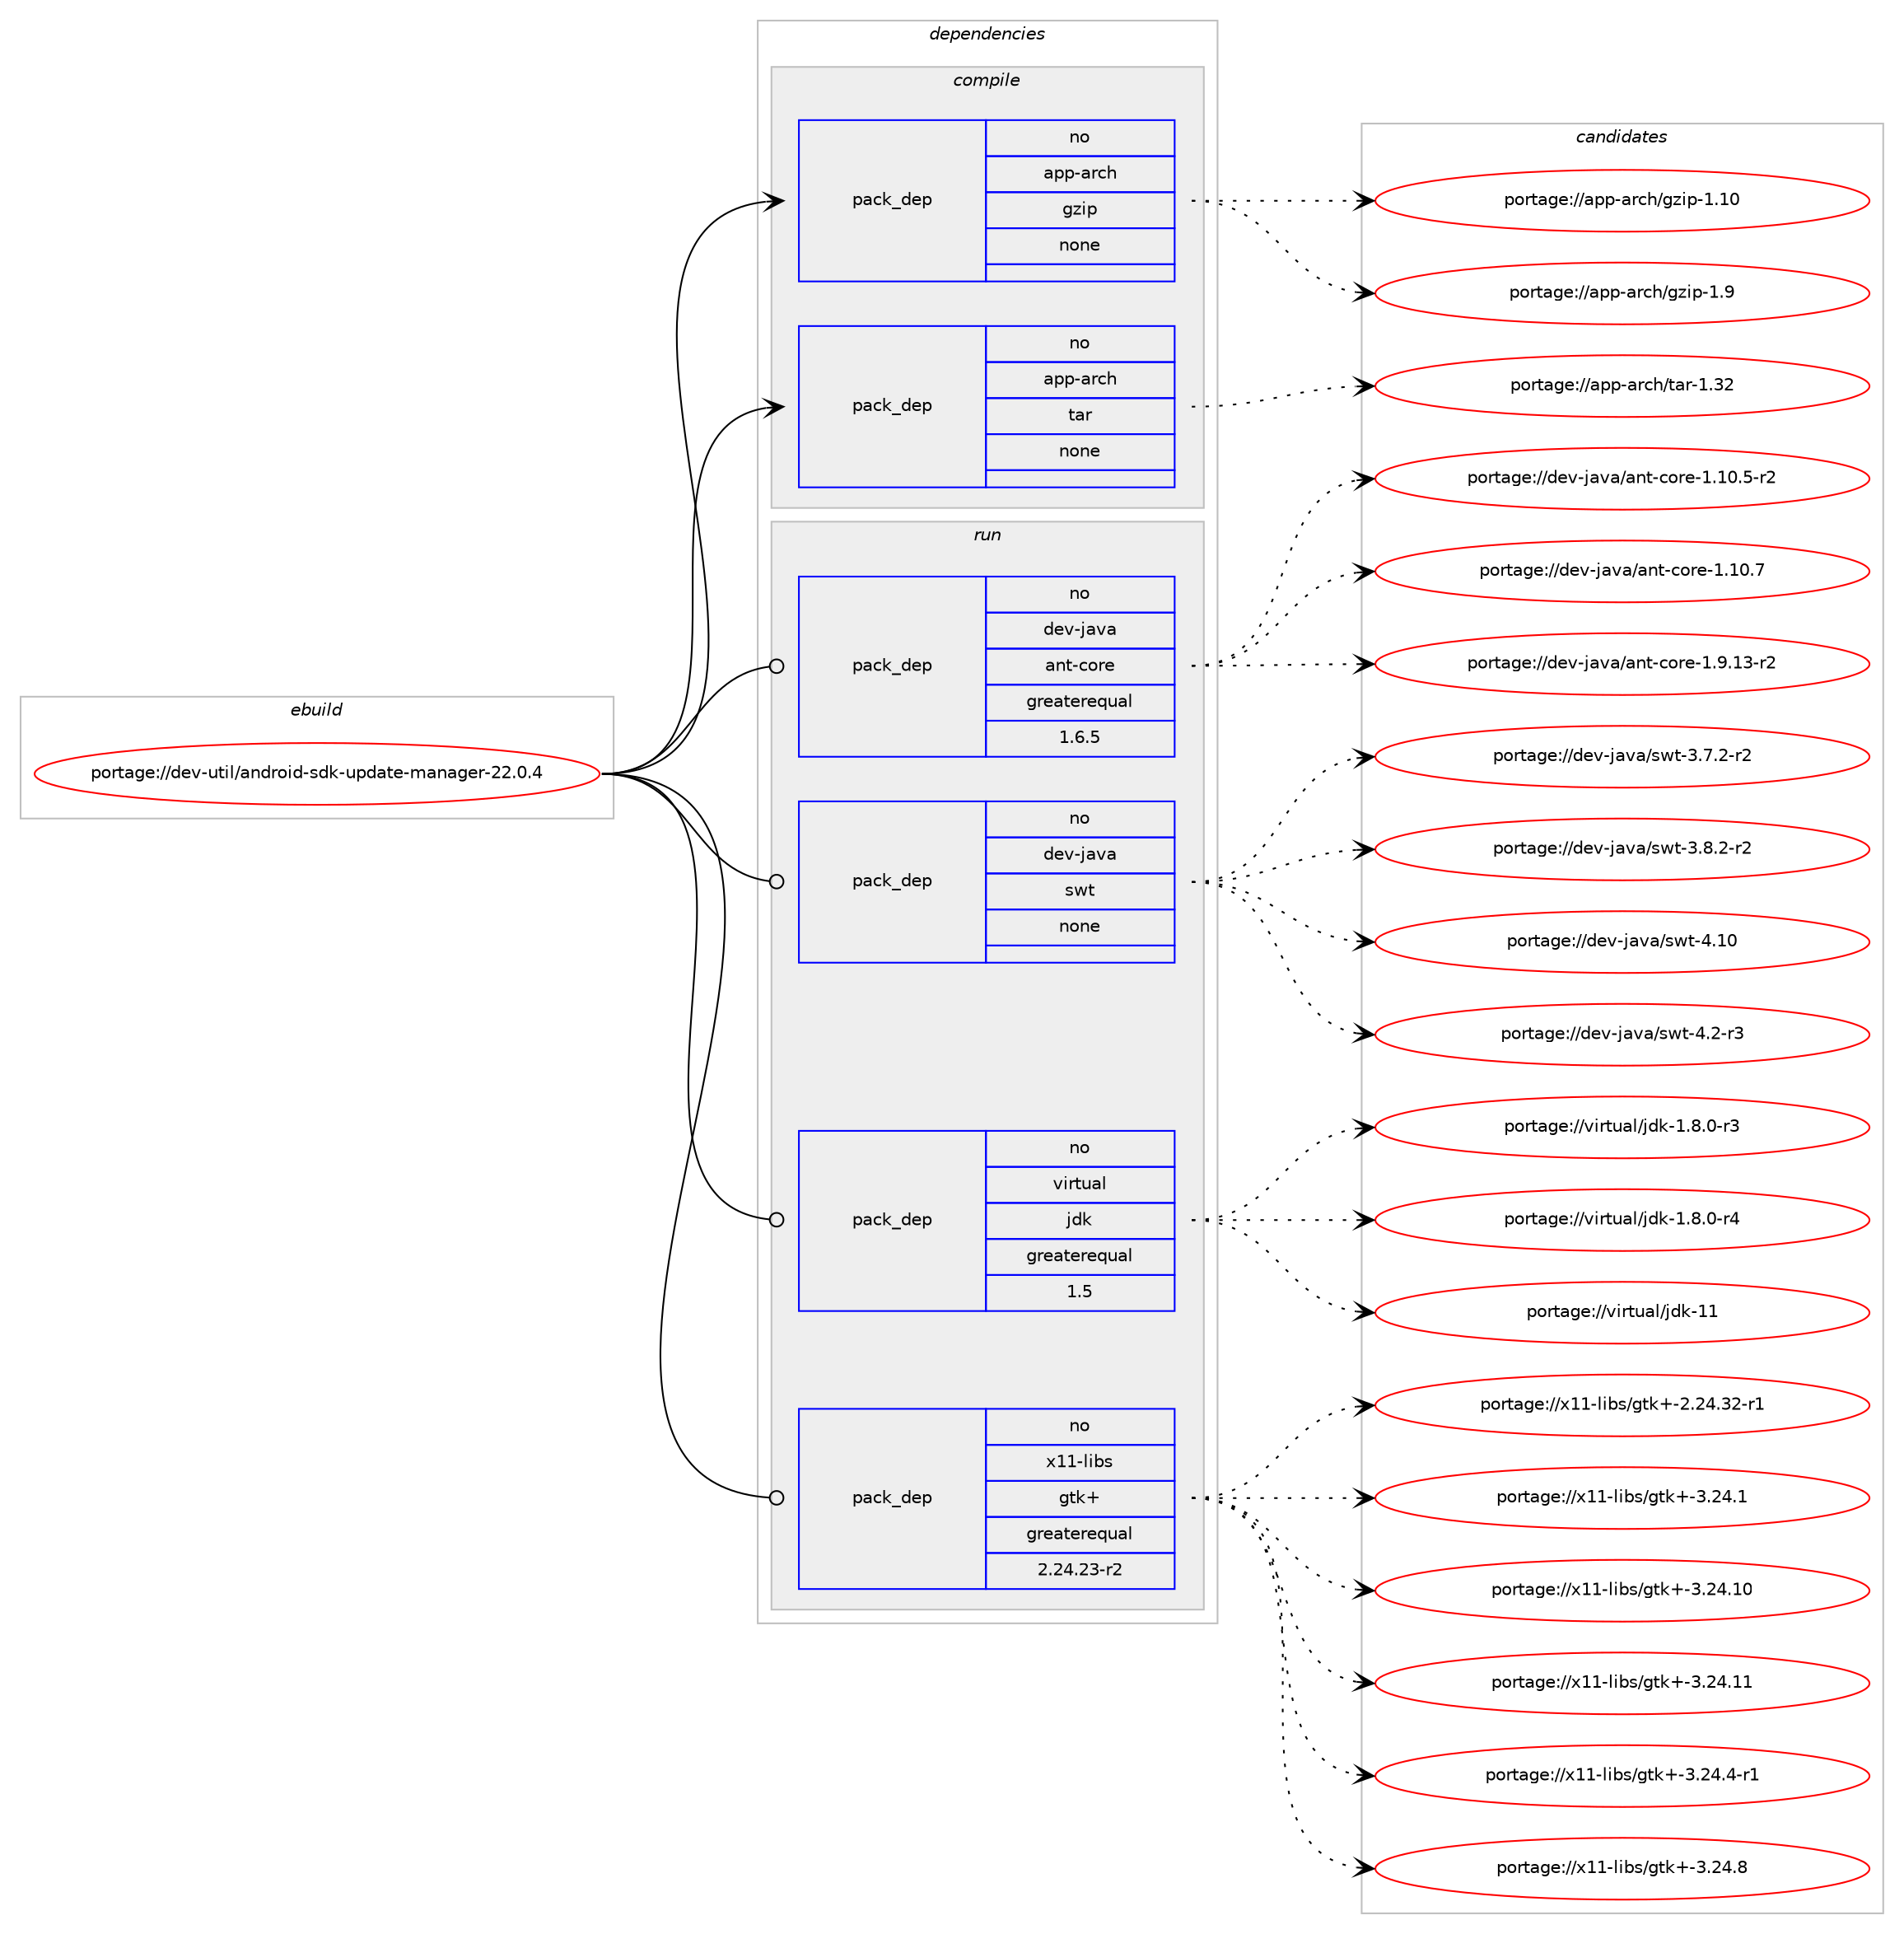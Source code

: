 digraph prolog {

# *************
# Graph options
# *************

newrank=true;
concentrate=true;
compound=true;
graph [rankdir=LR,fontname=Helvetica,fontsize=10,ranksep=1.5];#, ranksep=2.5, nodesep=0.2];
edge  [arrowhead=vee];
node  [fontname=Helvetica,fontsize=10];

# **********
# The ebuild
# **********

subgraph cluster_leftcol {
color=gray;
rank=same;
label=<<i>ebuild</i>>;
id [label="portage://dev-util/android-sdk-update-manager-22.0.4", color=red, width=4, href="../dev-util/android-sdk-update-manager-22.0.4.svg"];
}

# ****************
# The dependencies
# ****************

subgraph cluster_midcol {
color=gray;
label=<<i>dependencies</i>>;
subgraph cluster_compile {
fillcolor="#eeeeee";
style=filled;
label=<<i>compile</i>>;
subgraph pack184557 {
dependency258426 [label=<<TABLE BORDER="0" CELLBORDER="1" CELLSPACING="0" CELLPADDING="4" WIDTH="220"><TR><TD ROWSPAN="6" CELLPADDING="30">pack_dep</TD></TR><TR><TD WIDTH="110">no</TD></TR><TR><TD>app-arch</TD></TR><TR><TD>gzip</TD></TR><TR><TD>none</TD></TR><TR><TD></TD></TR></TABLE>>, shape=none, color=blue];
}
id:e -> dependency258426:w [weight=20,style="solid",arrowhead="vee"];
subgraph pack184558 {
dependency258427 [label=<<TABLE BORDER="0" CELLBORDER="1" CELLSPACING="0" CELLPADDING="4" WIDTH="220"><TR><TD ROWSPAN="6" CELLPADDING="30">pack_dep</TD></TR><TR><TD WIDTH="110">no</TD></TR><TR><TD>app-arch</TD></TR><TR><TD>tar</TD></TR><TR><TD>none</TD></TR><TR><TD></TD></TR></TABLE>>, shape=none, color=blue];
}
id:e -> dependency258427:w [weight=20,style="solid",arrowhead="vee"];
}
subgraph cluster_compileandrun {
fillcolor="#eeeeee";
style=filled;
label=<<i>compile and run</i>>;
}
subgraph cluster_run {
fillcolor="#eeeeee";
style=filled;
label=<<i>run</i>>;
subgraph pack184559 {
dependency258428 [label=<<TABLE BORDER="0" CELLBORDER="1" CELLSPACING="0" CELLPADDING="4" WIDTH="220"><TR><TD ROWSPAN="6" CELLPADDING="30">pack_dep</TD></TR><TR><TD WIDTH="110">no</TD></TR><TR><TD>dev-java</TD></TR><TR><TD>ant-core</TD></TR><TR><TD>greaterequal</TD></TR><TR><TD>1.6.5</TD></TR></TABLE>>, shape=none, color=blue];
}
id:e -> dependency258428:w [weight=20,style="solid",arrowhead="odot"];
subgraph pack184560 {
dependency258429 [label=<<TABLE BORDER="0" CELLBORDER="1" CELLSPACING="0" CELLPADDING="4" WIDTH="220"><TR><TD ROWSPAN="6" CELLPADDING="30">pack_dep</TD></TR><TR><TD WIDTH="110">no</TD></TR><TR><TD>dev-java</TD></TR><TR><TD>swt</TD></TR><TR><TD>none</TD></TR><TR><TD></TD></TR></TABLE>>, shape=none, color=blue];
}
id:e -> dependency258429:w [weight=20,style="solid",arrowhead="odot"];
subgraph pack184561 {
dependency258430 [label=<<TABLE BORDER="0" CELLBORDER="1" CELLSPACING="0" CELLPADDING="4" WIDTH="220"><TR><TD ROWSPAN="6" CELLPADDING="30">pack_dep</TD></TR><TR><TD WIDTH="110">no</TD></TR><TR><TD>virtual</TD></TR><TR><TD>jdk</TD></TR><TR><TD>greaterequal</TD></TR><TR><TD>1.5</TD></TR></TABLE>>, shape=none, color=blue];
}
id:e -> dependency258430:w [weight=20,style="solid",arrowhead="odot"];
subgraph pack184562 {
dependency258431 [label=<<TABLE BORDER="0" CELLBORDER="1" CELLSPACING="0" CELLPADDING="4" WIDTH="220"><TR><TD ROWSPAN="6" CELLPADDING="30">pack_dep</TD></TR><TR><TD WIDTH="110">no</TD></TR><TR><TD>x11-libs</TD></TR><TR><TD>gtk+</TD></TR><TR><TD>greaterequal</TD></TR><TR><TD>2.24.23-r2</TD></TR></TABLE>>, shape=none, color=blue];
}
id:e -> dependency258431:w [weight=20,style="solid",arrowhead="odot"];
}
}

# **************
# The candidates
# **************

subgraph cluster_choices {
rank=same;
color=gray;
label=<<i>candidates</i>>;

subgraph choice184557 {
color=black;
nodesep=1;
choiceportage97112112459711499104471031221051124549464948 [label="portage://app-arch/gzip-1.10", color=red, width=4,href="../app-arch/gzip-1.10.svg"];
choiceportage971121124597114991044710312210511245494657 [label="portage://app-arch/gzip-1.9", color=red, width=4,href="../app-arch/gzip-1.9.svg"];
dependency258426:e -> choiceportage97112112459711499104471031221051124549464948:w [style=dotted,weight="100"];
dependency258426:e -> choiceportage971121124597114991044710312210511245494657:w [style=dotted,weight="100"];
}
subgraph choice184558 {
color=black;
nodesep=1;
choiceportage9711211245971149910447116971144549465150 [label="portage://app-arch/tar-1.32", color=red, width=4,href="../app-arch/tar-1.32.svg"];
dependency258427:e -> choiceportage9711211245971149910447116971144549465150:w [style=dotted,weight="100"];
}
subgraph choice184559 {
color=black;
nodesep=1;
choiceportage10010111845106971189747971101164599111114101454946494846534511450 [label="portage://dev-java/ant-core-1.10.5-r2", color=red, width=4,href="../dev-java/ant-core-1.10.5-r2.svg"];
choiceportage1001011184510697118974797110116459911111410145494649484655 [label="portage://dev-java/ant-core-1.10.7", color=red, width=4,href="../dev-java/ant-core-1.10.7.svg"];
choiceportage10010111845106971189747971101164599111114101454946574649514511450 [label="portage://dev-java/ant-core-1.9.13-r2", color=red, width=4,href="../dev-java/ant-core-1.9.13-r2.svg"];
dependency258428:e -> choiceportage10010111845106971189747971101164599111114101454946494846534511450:w [style=dotted,weight="100"];
dependency258428:e -> choiceportage1001011184510697118974797110116459911111410145494649484655:w [style=dotted,weight="100"];
dependency258428:e -> choiceportage10010111845106971189747971101164599111114101454946574649514511450:w [style=dotted,weight="100"];
}
subgraph choice184560 {
color=black;
nodesep=1;
choiceportage100101118451069711897471151191164551465546504511450 [label="portage://dev-java/swt-3.7.2-r2", color=red, width=4,href="../dev-java/swt-3.7.2-r2.svg"];
choiceportage100101118451069711897471151191164551465646504511450 [label="portage://dev-java/swt-3.8.2-r2", color=red, width=4,href="../dev-java/swt-3.8.2-r2.svg"];
choiceportage100101118451069711897471151191164552464948 [label="portage://dev-java/swt-4.10", color=red, width=4,href="../dev-java/swt-4.10.svg"];
choiceportage10010111845106971189747115119116455246504511451 [label="portage://dev-java/swt-4.2-r3", color=red, width=4,href="../dev-java/swt-4.2-r3.svg"];
dependency258429:e -> choiceportage100101118451069711897471151191164551465546504511450:w [style=dotted,weight="100"];
dependency258429:e -> choiceportage100101118451069711897471151191164551465646504511450:w [style=dotted,weight="100"];
dependency258429:e -> choiceportage100101118451069711897471151191164552464948:w [style=dotted,weight="100"];
dependency258429:e -> choiceportage10010111845106971189747115119116455246504511451:w [style=dotted,weight="100"];
}
subgraph choice184561 {
color=black;
nodesep=1;
choiceportage11810511411611797108471061001074549465646484511451 [label="portage://virtual/jdk-1.8.0-r3", color=red, width=4,href="../virtual/jdk-1.8.0-r3.svg"];
choiceportage11810511411611797108471061001074549465646484511452 [label="portage://virtual/jdk-1.8.0-r4", color=red, width=4,href="../virtual/jdk-1.8.0-r4.svg"];
choiceportage1181051141161179710847106100107454949 [label="portage://virtual/jdk-11", color=red, width=4,href="../virtual/jdk-11.svg"];
dependency258430:e -> choiceportage11810511411611797108471061001074549465646484511451:w [style=dotted,weight="100"];
dependency258430:e -> choiceportage11810511411611797108471061001074549465646484511452:w [style=dotted,weight="100"];
dependency258430:e -> choiceportage1181051141161179710847106100107454949:w [style=dotted,weight="100"];
}
subgraph choice184562 {
color=black;
nodesep=1;
choiceportage12049494510810598115471031161074345504650524651504511449 [label="portage://x11-libs/gtk+-2.24.32-r1", color=red, width=4,href="../x11-libs/gtk+-2.24.32-r1.svg"];
choiceportage12049494510810598115471031161074345514650524649 [label="portage://x11-libs/gtk+-3.24.1", color=red, width=4,href="../x11-libs/gtk+-3.24.1.svg"];
choiceportage1204949451081059811547103116107434551465052464948 [label="portage://x11-libs/gtk+-3.24.10", color=red, width=4,href="../x11-libs/gtk+-3.24.10.svg"];
choiceportage1204949451081059811547103116107434551465052464949 [label="portage://x11-libs/gtk+-3.24.11", color=red, width=4,href="../x11-libs/gtk+-3.24.11.svg"];
choiceportage120494945108105981154710311610743455146505246524511449 [label="portage://x11-libs/gtk+-3.24.4-r1", color=red, width=4,href="../x11-libs/gtk+-3.24.4-r1.svg"];
choiceportage12049494510810598115471031161074345514650524656 [label="portage://x11-libs/gtk+-3.24.8", color=red, width=4,href="../x11-libs/gtk+-3.24.8.svg"];
dependency258431:e -> choiceportage12049494510810598115471031161074345504650524651504511449:w [style=dotted,weight="100"];
dependency258431:e -> choiceportage12049494510810598115471031161074345514650524649:w [style=dotted,weight="100"];
dependency258431:e -> choiceportage1204949451081059811547103116107434551465052464948:w [style=dotted,weight="100"];
dependency258431:e -> choiceportage1204949451081059811547103116107434551465052464949:w [style=dotted,weight="100"];
dependency258431:e -> choiceportage120494945108105981154710311610743455146505246524511449:w [style=dotted,weight="100"];
dependency258431:e -> choiceportage12049494510810598115471031161074345514650524656:w [style=dotted,weight="100"];
}
}

}
